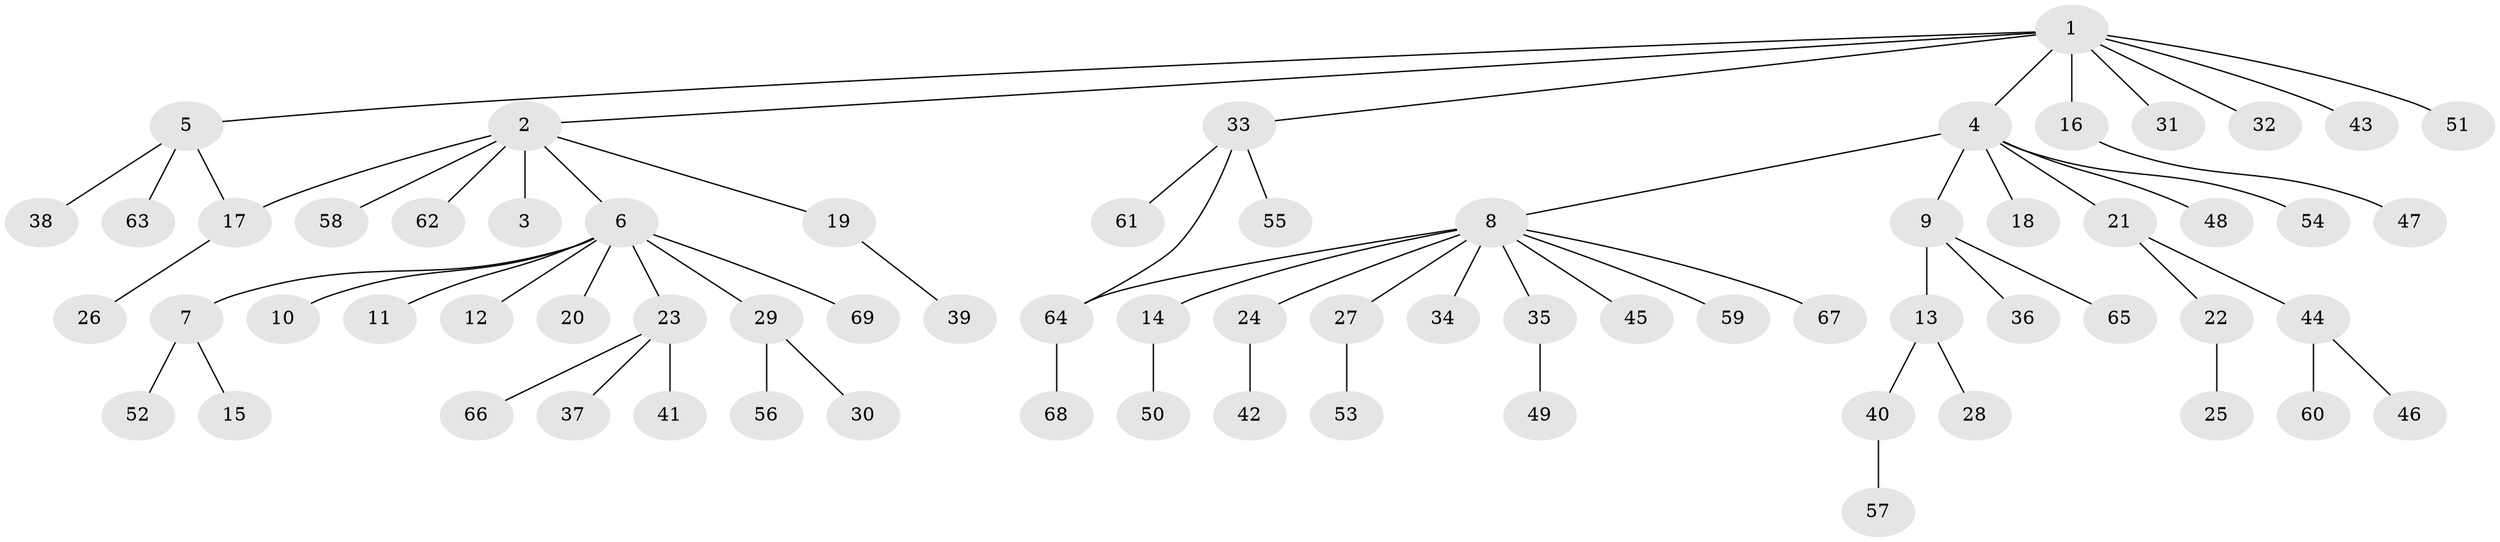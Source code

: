 // Generated by graph-tools (version 1.1) at 2025/49/03/09/25 03:49:59]
// undirected, 69 vertices, 70 edges
graph export_dot {
graph [start="1"]
  node [color=gray90,style=filled];
  1;
  2;
  3;
  4;
  5;
  6;
  7;
  8;
  9;
  10;
  11;
  12;
  13;
  14;
  15;
  16;
  17;
  18;
  19;
  20;
  21;
  22;
  23;
  24;
  25;
  26;
  27;
  28;
  29;
  30;
  31;
  32;
  33;
  34;
  35;
  36;
  37;
  38;
  39;
  40;
  41;
  42;
  43;
  44;
  45;
  46;
  47;
  48;
  49;
  50;
  51;
  52;
  53;
  54;
  55;
  56;
  57;
  58;
  59;
  60;
  61;
  62;
  63;
  64;
  65;
  66;
  67;
  68;
  69;
  1 -- 2;
  1 -- 4;
  1 -- 5;
  1 -- 16;
  1 -- 31;
  1 -- 32;
  1 -- 33;
  1 -- 43;
  1 -- 51;
  2 -- 3;
  2 -- 6;
  2 -- 17;
  2 -- 19;
  2 -- 58;
  2 -- 62;
  4 -- 8;
  4 -- 9;
  4 -- 18;
  4 -- 21;
  4 -- 48;
  4 -- 54;
  5 -- 17;
  5 -- 38;
  5 -- 63;
  6 -- 7;
  6 -- 10;
  6 -- 11;
  6 -- 12;
  6 -- 20;
  6 -- 23;
  6 -- 29;
  6 -- 69;
  7 -- 15;
  7 -- 52;
  8 -- 14;
  8 -- 24;
  8 -- 27;
  8 -- 34;
  8 -- 35;
  8 -- 45;
  8 -- 59;
  8 -- 64;
  8 -- 67;
  9 -- 13;
  9 -- 36;
  9 -- 65;
  13 -- 28;
  13 -- 40;
  14 -- 50;
  16 -- 47;
  17 -- 26;
  19 -- 39;
  21 -- 22;
  21 -- 44;
  22 -- 25;
  23 -- 37;
  23 -- 41;
  23 -- 66;
  24 -- 42;
  27 -- 53;
  29 -- 30;
  29 -- 56;
  33 -- 55;
  33 -- 61;
  33 -- 64;
  35 -- 49;
  40 -- 57;
  44 -- 46;
  44 -- 60;
  64 -- 68;
}
